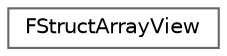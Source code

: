 digraph "Graphical Class Hierarchy"
{
 // INTERACTIVE_SVG=YES
 // LATEX_PDF_SIZE
  bgcolor="transparent";
  edge [fontname=Helvetica,fontsize=10,labelfontname=Helvetica,labelfontsize=10];
  node [fontname=Helvetica,fontsize=10,shape=box,height=0.2,width=0.4];
  rankdir="LR";
  Node0 [id="Node000000",label="FStructArrayView",height=0.2,width=0.4,color="grey40", fillcolor="white", style="filled",URL="$d8/dda/structFStructArrayView.html",tooltip="A generic, transient view of a homogeneously-typed array of instances of a specific UScriptStruct FSt..."];
}
